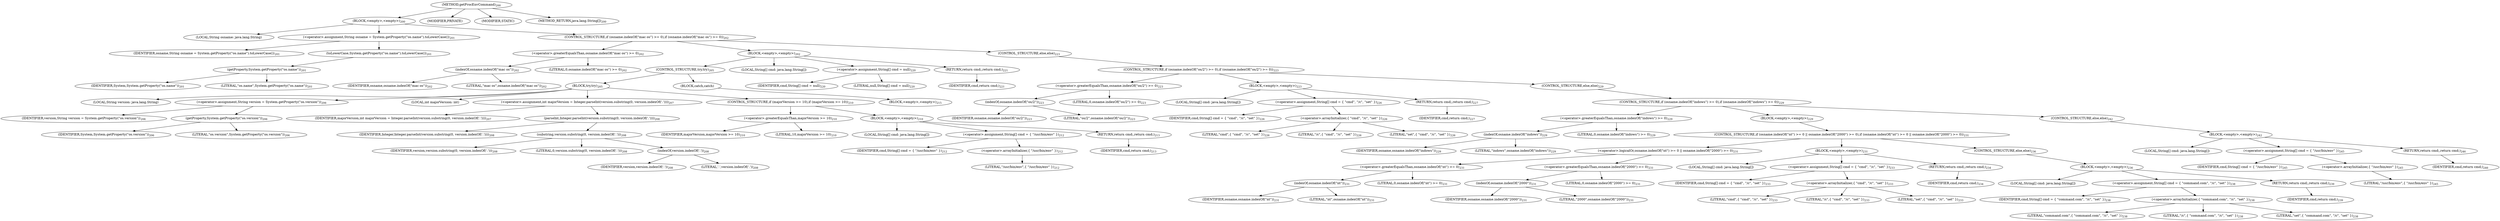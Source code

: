 digraph "getProcEnvCommand" {  
"362" [label = <(METHOD,getProcEnvCommand)<SUB>200</SUB>> ]
"363" [label = <(BLOCK,&lt;empty&gt;,&lt;empty&gt;)<SUB>200</SUB>> ]
"364" [label = <(LOCAL,String osname: java.lang.String)> ]
"365" [label = <(&lt;operator&gt;.assignment,String osname = System.getProperty(&quot;os.name&quot;).toLowerCase())<SUB>201</SUB>> ]
"366" [label = <(IDENTIFIER,osname,String osname = System.getProperty(&quot;os.name&quot;).toLowerCase())<SUB>201</SUB>> ]
"367" [label = <(toLowerCase,System.getProperty(&quot;os.name&quot;).toLowerCase())<SUB>201</SUB>> ]
"368" [label = <(getProperty,System.getProperty(&quot;os.name&quot;))<SUB>201</SUB>> ]
"369" [label = <(IDENTIFIER,System,System.getProperty(&quot;os.name&quot;))<SUB>201</SUB>> ]
"370" [label = <(LITERAL,&quot;os.name&quot;,System.getProperty(&quot;os.name&quot;))<SUB>201</SUB>> ]
"371" [label = <(CONTROL_STRUCTURE,if (osname.indexOf(&quot;mac os&quot;) &gt;= 0),if (osname.indexOf(&quot;mac os&quot;) &gt;= 0))<SUB>202</SUB>> ]
"372" [label = <(&lt;operator&gt;.greaterEqualsThan,osname.indexOf(&quot;mac os&quot;) &gt;= 0)<SUB>202</SUB>> ]
"373" [label = <(indexOf,osname.indexOf(&quot;mac os&quot;))<SUB>202</SUB>> ]
"374" [label = <(IDENTIFIER,osname,osname.indexOf(&quot;mac os&quot;))<SUB>202</SUB>> ]
"375" [label = <(LITERAL,&quot;mac os&quot;,osname.indexOf(&quot;mac os&quot;))<SUB>202</SUB>> ]
"376" [label = <(LITERAL,0,osname.indexOf(&quot;mac os&quot;) &gt;= 0)<SUB>202</SUB>> ]
"377" [label = <(BLOCK,&lt;empty&gt;,&lt;empty&gt;)<SUB>202</SUB>> ]
"378" [label = <(CONTROL_STRUCTURE,try,try)<SUB>205</SUB>> ]
"379" [label = <(BLOCK,try,try)<SUB>205</SUB>> ]
"380" [label = <(LOCAL,String version: java.lang.String)> ]
"381" [label = <(&lt;operator&gt;.assignment,String version = System.getProperty(&quot;os.version&quot;))<SUB>206</SUB>> ]
"382" [label = <(IDENTIFIER,version,String version = System.getProperty(&quot;os.version&quot;))<SUB>206</SUB>> ]
"383" [label = <(getProperty,System.getProperty(&quot;os.version&quot;))<SUB>206</SUB>> ]
"384" [label = <(IDENTIFIER,System,System.getProperty(&quot;os.version&quot;))<SUB>206</SUB>> ]
"385" [label = <(LITERAL,&quot;os.version&quot;,System.getProperty(&quot;os.version&quot;))<SUB>206</SUB>> ]
"386" [label = <(LOCAL,int majorVersion: int)> ]
"387" [label = <(&lt;operator&gt;.assignment,int majorVersion = Integer.parseInt(version.substring(0, version.indexOf('.'))))<SUB>207</SUB>> ]
"388" [label = <(IDENTIFIER,majorVersion,int majorVersion = Integer.parseInt(version.substring(0, version.indexOf('.'))))<SUB>207</SUB>> ]
"389" [label = <(parseInt,Integer.parseInt(version.substring(0, version.indexOf('.'))))<SUB>208</SUB>> ]
"390" [label = <(IDENTIFIER,Integer,Integer.parseInt(version.substring(0, version.indexOf('.'))))<SUB>208</SUB>> ]
"391" [label = <(substring,version.substring(0, version.indexOf('.')))<SUB>208</SUB>> ]
"392" [label = <(IDENTIFIER,version,version.substring(0, version.indexOf('.')))<SUB>208</SUB>> ]
"393" [label = <(LITERAL,0,version.substring(0, version.indexOf('.')))<SUB>208</SUB>> ]
"394" [label = <(indexOf,version.indexOf('.'))<SUB>208</SUB>> ]
"395" [label = <(IDENTIFIER,version,version.indexOf('.'))<SUB>208</SUB>> ]
"396" [label = <(LITERAL,'.',version.indexOf('.'))<SUB>208</SUB>> ]
"397" [label = <(CONTROL_STRUCTURE,if (majorVersion &gt;= 10),if (majorVersion &gt;= 10))<SUB>210</SUB>> ]
"398" [label = <(&lt;operator&gt;.greaterEqualsThan,majorVersion &gt;= 10)<SUB>210</SUB>> ]
"399" [label = <(IDENTIFIER,majorVersion,majorVersion &gt;= 10)<SUB>210</SUB>> ]
"400" [label = <(LITERAL,10,majorVersion &gt;= 10)<SUB>210</SUB>> ]
"401" [label = <(BLOCK,&lt;empty&gt;,&lt;empty&gt;)<SUB>210</SUB>> ]
"402" [label = <(LOCAL,String[] cmd: java.lang.String[])> ]
"403" [label = <(&lt;operator&gt;.assignment,String[] cmd = { &quot;/usr/bin/env&quot; })<SUB>212</SUB>> ]
"404" [label = <(IDENTIFIER,cmd,String[] cmd = { &quot;/usr/bin/env&quot; })<SUB>212</SUB>> ]
"405" [label = <(&lt;operator&gt;.arrayInitializer,{ &quot;/usr/bin/env&quot; })<SUB>212</SUB>> ]
"406" [label = <(LITERAL,&quot;/usr/bin/env&quot;,{ &quot;/usr/bin/env&quot; })<SUB>212</SUB>> ]
"407" [label = <(RETURN,return cmd;,return cmd;)<SUB>213</SUB>> ]
"408" [label = <(IDENTIFIER,cmd,return cmd;)<SUB>213</SUB>> ]
"409" [label = <(BLOCK,catch,catch)> ]
"410" [label = <(BLOCK,&lt;empty&gt;,&lt;empty&gt;)<SUB>215</SUB>> ]
"411" [label = <(LOCAL,String[] cmd: java.lang.String[])> ]
"412" [label = <(&lt;operator&gt;.assignment,String[] cmd = null)<SUB>220</SUB>> ]
"413" [label = <(IDENTIFIER,cmd,String[] cmd = null)<SUB>220</SUB>> ]
"414" [label = <(LITERAL,null,String[] cmd = null)<SUB>220</SUB>> ]
"415" [label = <(RETURN,return cmd;,return cmd;)<SUB>221</SUB>> ]
"416" [label = <(IDENTIFIER,cmd,return cmd;)<SUB>221</SUB>> ]
"417" [label = <(CONTROL_STRUCTURE,else,else)<SUB>223</SUB>> ]
"418" [label = <(CONTROL_STRUCTURE,if (osname.indexOf(&quot;os/2&quot;) &gt;= 0),if (osname.indexOf(&quot;os/2&quot;) &gt;= 0))<SUB>223</SUB>> ]
"419" [label = <(&lt;operator&gt;.greaterEqualsThan,osname.indexOf(&quot;os/2&quot;) &gt;= 0)<SUB>223</SUB>> ]
"420" [label = <(indexOf,osname.indexOf(&quot;os/2&quot;))<SUB>223</SUB>> ]
"421" [label = <(IDENTIFIER,osname,osname.indexOf(&quot;os/2&quot;))<SUB>223</SUB>> ]
"422" [label = <(LITERAL,&quot;os/2&quot;,osname.indexOf(&quot;os/2&quot;))<SUB>223</SUB>> ]
"423" [label = <(LITERAL,0,osname.indexOf(&quot;os/2&quot;) &gt;= 0)<SUB>223</SUB>> ]
"424" [label = <(BLOCK,&lt;empty&gt;,&lt;empty&gt;)<SUB>223</SUB>> ]
"425" [label = <(LOCAL,String[] cmd: java.lang.String[])> ]
"426" [label = <(&lt;operator&gt;.assignment,String[] cmd = { &quot;cmd&quot;, &quot;/c&quot;, &quot;set&quot; })<SUB>226</SUB>> ]
"427" [label = <(IDENTIFIER,cmd,String[] cmd = { &quot;cmd&quot;, &quot;/c&quot;, &quot;set&quot; })<SUB>226</SUB>> ]
"428" [label = <(&lt;operator&gt;.arrayInitializer,{ &quot;cmd&quot;, &quot;/c&quot;, &quot;set&quot; })<SUB>226</SUB>> ]
"429" [label = <(LITERAL,&quot;cmd&quot;,{ &quot;cmd&quot;, &quot;/c&quot;, &quot;set&quot; })<SUB>226</SUB>> ]
"430" [label = <(LITERAL,&quot;/c&quot;,{ &quot;cmd&quot;, &quot;/c&quot;, &quot;set&quot; })<SUB>226</SUB>> ]
"431" [label = <(LITERAL,&quot;set&quot;,{ &quot;cmd&quot;, &quot;/c&quot;, &quot;set&quot; })<SUB>226</SUB>> ]
"432" [label = <(RETURN,return cmd;,return cmd;)<SUB>227</SUB>> ]
"433" [label = <(IDENTIFIER,cmd,return cmd;)<SUB>227</SUB>> ]
"434" [label = <(CONTROL_STRUCTURE,else,else)<SUB>229</SUB>> ]
"435" [label = <(CONTROL_STRUCTURE,if (osname.indexOf(&quot;indows&quot;) &gt;= 0),if (osname.indexOf(&quot;indows&quot;) &gt;= 0))<SUB>229</SUB>> ]
"436" [label = <(&lt;operator&gt;.greaterEqualsThan,osname.indexOf(&quot;indows&quot;) &gt;= 0)<SUB>229</SUB>> ]
"437" [label = <(indexOf,osname.indexOf(&quot;indows&quot;))<SUB>229</SUB>> ]
"438" [label = <(IDENTIFIER,osname,osname.indexOf(&quot;indows&quot;))<SUB>229</SUB>> ]
"439" [label = <(LITERAL,&quot;indows&quot;,osname.indexOf(&quot;indows&quot;))<SUB>229</SUB>> ]
"440" [label = <(LITERAL,0,osname.indexOf(&quot;indows&quot;) &gt;= 0)<SUB>229</SUB>> ]
"441" [label = <(BLOCK,&lt;empty&gt;,&lt;empty&gt;)<SUB>229</SUB>> ]
"442" [label = <(CONTROL_STRUCTURE,if (osname.indexOf(&quot;nt&quot;) &gt;= 0 || osname.indexOf(&quot;2000&quot;) &gt;= 0),if (osname.indexOf(&quot;nt&quot;) &gt;= 0 || osname.indexOf(&quot;2000&quot;) &gt;= 0))<SUB>231</SUB>> ]
"443" [label = <(&lt;operator&gt;.logicalOr,osname.indexOf(&quot;nt&quot;) &gt;= 0 || osname.indexOf(&quot;2000&quot;) &gt;= 0)<SUB>231</SUB>> ]
"444" [label = <(&lt;operator&gt;.greaterEqualsThan,osname.indexOf(&quot;nt&quot;) &gt;= 0)<SUB>231</SUB>> ]
"445" [label = <(indexOf,osname.indexOf(&quot;nt&quot;))<SUB>231</SUB>> ]
"446" [label = <(IDENTIFIER,osname,osname.indexOf(&quot;nt&quot;))<SUB>231</SUB>> ]
"447" [label = <(LITERAL,&quot;nt&quot;,osname.indexOf(&quot;nt&quot;))<SUB>231</SUB>> ]
"448" [label = <(LITERAL,0,osname.indexOf(&quot;nt&quot;) &gt;= 0)<SUB>231</SUB>> ]
"449" [label = <(&lt;operator&gt;.greaterEqualsThan,osname.indexOf(&quot;2000&quot;) &gt;= 0)<SUB>231</SUB>> ]
"450" [label = <(indexOf,osname.indexOf(&quot;2000&quot;))<SUB>231</SUB>> ]
"451" [label = <(IDENTIFIER,osname,osname.indexOf(&quot;2000&quot;))<SUB>231</SUB>> ]
"452" [label = <(LITERAL,&quot;2000&quot;,osname.indexOf(&quot;2000&quot;))<SUB>231</SUB>> ]
"453" [label = <(LITERAL,0,osname.indexOf(&quot;2000&quot;) &gt;= 0)<SUB>231</SUB>> ]
"454" [label = <(BLOCK,&lt;empty&gt;,&lt;empty&gt;)<SUB>231</SUB>> ]
"455" [label = <(LOCAL,String[] cmd: java.lang.String[])> ]
"456" [label = <(&lt;operator&gt;.assignment,String[] cmd = { &quot;cmd&quot;, &quot;/c&quot;, &quot;set&quot; })<SUB>233</SUB>> ]
"457" [label = <(IDENTIFIER,cmd,String[] cmd = { &quot;cmd&quot;, &quot;/c&quot;, &quot;set&quot; })<SUB>233</SUB>> ]
"458" [label = <(&lt;operator&gt;.arrayInitializer,{ &quot;cmd&quot;, &quot;/c&quot;, &quot;set&quot; })<SUB>233</SUB>> ]
"459" [label = <(LITERAL,&quot;cmd&quot;,{ &quot;cmd&quot;, &quot;/c&quot;, &quot;set&quot; })<SUB>233</SUB>> ]
"460" [label = <(LITERAL,&quot;/c&quot;,{ &quot;cmd&quot;, &quot;/c&quot;, &quot;set&quot; })<SUB>233</SUB>> ]
"461" [label = <(LITERAL,&quot;set&quot;,{ &quot;cmd&quot;, &quot;/c&quot;, &quot;set&quot; })<SUB>233</SUB>> ]
"462" [label = <(RETURN,return cmd;,return cmd;)<SUB>234</SUB>> ]
"463" [label = <(IDENTIFIER,cmd,return cmd;)<SUB>234</SUB>> ]
"464" [label = <(CONTROL_STRUCTURE,else,else)<SUB>236</SUB>> ]
"465" [label = <(BLOCK,&lt;empty&gt;,&lt;empty&gt;)<SUB>236</SUB>> ]
"466" [label = <(LOCAL,String[] cmd: java.lang.String[])> ]
"467" [label = <(&lt;operator&gt;.assignment,String[] cmd = { &quot;command.com&quot;, &quot;/c&quot;, &quot;set&quot; })<SUB>238</SUB>> ]
"468" [label = <(IDENTIFIER,cmd,String[] cmd = { &quot;command.com&quot;, &quot;/c&quot;, &quot;set&quot; })<SUB>238</SUB>> ]
"469" [label = <(&lt;operator&gt;.arrayInitializer,{ &quot;command.com&quot;, &quot;/c&quot;, &quot;set&quot; })<SUB>238</SUB>> ]
"470" [label = <(LITERAL,&quot;command.com&quot;,{ &quot;command.com&quot;, &quot;/c&quot;, &quot;set&quot; })<SUB>238</SUB>> ]
"471" [label = <(LITERAL,&quot;/c&quot;,{ &quot;command.com&quot;, &quot;/c&quot;, &quot;set&quot; })<SUB>238</SUB>> ]
"472" [label = <(LITERAL,&quot;set&quot;,{ &quot;command.com&quot;, &quot;/c&quot;, &quot;set&quot; })<SUB>238</SUB>> ]
"473" [label = <(RETURN,return cmd;,return cmd;)<SUB>239</SUB>> ]
"474" [label = <(IDENTIFIER,cmd,return cmd;)<SUB>239</SUB>> ]
"475" [label = <(CONTROL_STRUCTURE,else,else)<SUB>242</SUB>> ]
"476" [label = <(BLOCK,&lt;empty&gt;,&lt;empty&gt;)<SUB>242</SUB>> ]
"477" [label = <(LOCAL,String[] cmd: java.lang.String[])> ]
"478" [label = <(&lt;operator&gt;.assignment,String[] cmd = { &quot;/usr/bin/env&quot; })<SUB>245</SUB>> ]
"479" [label = <(IDENTIFIER,cmd,String[] cmd = { &quot;/usr/bin/env&quot; })<SUB>245</SUB>> ]
"480" [label = <(&lt;operator&gt;.arrayInitializer,{ &quot;/usr/bin/env&quot; })<SUB>245</SUB>> ]
"481" [label = <(LITERAL,&quot;/usr/bin/env&quot;,{ &quot;/usr/bin/env&quot; })<SUB>245</SUB>> ]
"482" [label = <(RETURN,return cmd;,return cmd;)<SUB>246</SUB>> ]
"483" [label = <(IDENTIFIER,cmd,return cmd;)<SUB>246</SUB>> ]
"484" [label = <(MODIFIER,PRIVATE)> ]
"485" [label = <(MODIFIER,STATIC)> ]
"486" [label = <(METHOD_RETURN,java.lang.String[])<SUB>200</SUB>> ]
  "362" -> "363" 
  "362" -> "484" 
  "362" -> "485" 
  "362" -> "486" 
  "363" -> "364" 
  "363" -> "365" 
  "363" -> "371" 
  "365" -> "366" 
  "365" -> "367" 
  "367" -> "368" 
  "368" -> "369" 
  "368" -> "370" 
  "371" -> "372" 
  "371" -> "377" 
  "371" -> "417" 
  "372" -> "373" 
  "372" -> "376" 
  "373" -> "374" 
  "373" -> "375" 
  "377" -> "378" 
  "377" -> "411" 
  "377" -> "412" 
  "377" -> "415" 
  "378" -> "379" 
  "378" -> "409" 
  "379" -> "380" 
  "379" -> "381" 
  "379" -> "386" 
  "379" -> "387" 
  "379" -> "397" 
  "381" -> "382" 
  "381" -> "383" 
  "383" -> "384" 
  "383" -> "385" 
  "387" -> "388" 
  "387" -> "389" 
  "389" -> "390" 
  "389" -> "391" 
  "391" -> "392" 
  "391" -> "393" 
  "391" -> "394" 
  "394" -> "395" 
  "394" -> "396" 
  "397" -> "398" 
  "397" -> "401" 
  "398" -> "399" 
  "398" -> "400" 
  "401" -> "402" 
  "401" -> "403" 
  "401" -> "407" 
  "403" -> "404" 
  "403" -> "405" 
  "405" -> "406" 
  "407" -> "408" 
  "409" -> "410" 
  "412" -> "413" 
  "412" -> "414" 
  "415" -> "416" 
  "417" -> "418" 
  "418" -> "419" 
  "418" -> "424" 
  "418" -> "434" 
  "419" -> "420" 
  "419" -> "423" 
  "420" -> "421" 
  "420" -> "422" 
  "424" -> "425" 
  "424" -> "426" 
  "424" -> "432" 
  "426" -> "427" 
  "426" -> "428" 
  "428" -> "429" 
  "428" -> "430" 
  "428" -> "431" 
  "432" -> "433" 
  "434" -> "435" 
  "435" -> "436" 
  "435" -> "441" 
  "435" -> "475" 
  "436" -> "437" 
  "436" -> "440" 
  "437" -> "438" 
  "437" -> "439" 
  "441" -> "442" 
  "442" -> "443" 
  "442" -> "454" 
  "442" -> "464" 
  "443" -> "444" 
  "443" -> "449" 
  "444" -> "445" 
  "444" -> "448" 
  "445" -> "446" 
  "445" -> "447" 
  "449" -> "450" 
  "449" -> "453" 
  "450" -> "451" 
  "450" -> "452" 
  "454" -> "455" 
  "454" -> "456" 
  "454" -> "462" 
  "456" -> "457" 
  "456" -> "458" 
  "458" -> "459" 
  "458" -> "460" 
  "458" -> "461" 
  "462" -> "463" 
  "464" -> "465" 
  "465" -> "466" 
  "465" -> "467" 
  "465" -> "473" 
  "467" -> "468" 
  "467" -> "469" 
  "469" -> "470" 
  "469" -> "471" 
  "469" -> "472" 
  "473" -> "474" 
  "475" -> "476" 
  "476" -> "477" 
  "476" -> "478" 
  "476" -> "482" 
  "478" -> "479" 
  "478" -> "480" 
  "480" -> "481" 
  "482" -> "483" 
}
